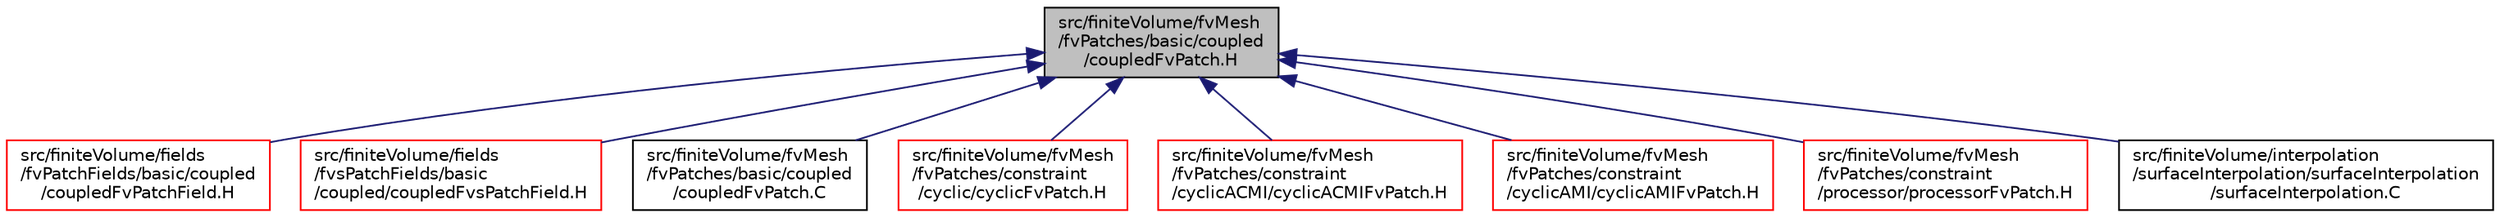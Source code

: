 digraph "src/finiteVolume/fvMesh/fvPatches/basic/coupled/coupledFvPatch.H"
{
  bgcolor="transparent";
  edge [fontname="Helvetica",fontsize="10",labelfontname="Helvetica",labelfontsize="10"];
  node [fontname="Helvetica",fontsize="10",shape=record];
  Node1 [label="src/finiteVolume/fvMesh\l/fvPatches/basic/coupled\l/coupledFvPatch.H",height=0.2,width=0.4,color="black", fillcolor="grey75", style="filled", fontcolor="black"];
  Node1 -> Node2 [dir="back",color="midnightblue",fontsize="10",style="solid",fontname="Helvetica"];
  Node2 [label="src/finiteVolume/fields\l/fvPatchFields/basic/coupled\l/coupledFvPatchField.H",height=0.2,width=0.4,color="red",URL="$a05280.html"];
  Node1 -> Node3 [dir="back",color="midnightblue",fontsize="10",style="solid",fontname="Helvetica"];
  Node3 [label="src/finiteVolume/fields\l/fvsPatchFields/basic\l/coupled/coupledFvsPatchField.H",height=0.2,width=0.4,color="red",URL="$a05651.html"];
  Node1 -> Node4 [dir="back",color="midnightblue",fontsize="10",style="solid",fontname="Helvetica"];
  Node4 [label="src/finiteVolume/fvMesh\l/fvPatches/basic/coupled\l/coupledFvPatch.C",height=0.2,width=0.4,color="black",URL="$a06011.html"];
  Node1 -> Node5 [dir="back",color="midnightblue",fontsize="10",style="solid",fontname="Helvetica"];
  Node5 [label="src/finiteVolume/fvMesh\l/fvPatches/constraint\l/cyclic/cyclicFvPatch.H",height=0.2,width=0.4,color="red",URL="$a06016.html"];
  Node1 -> Node6 [dir="back",color="midnightblue",fontsize="10",style="solid",fontname="Helvetica"];
  Node6 [label="src/finiteVolume/fvMesh\l/fvPatches/constraint\l/cyclicACMI/cyclicACMIFvPatch.H",height=0.2,width=0.4,color="red",URL="$a06018.html"];
  Node1 -> Node7 [dir="back",color="midnightblue",fontsize="10",style="solid",fontname="Helvetica"];
  Node7 [label="src/finiteVolume/fvMesh\l/fvPatches/constraint\l/cyclicAMI/cyclicAMIFvPatch.H",height=0.2,width=0.4,color="red",URL="$a06020.html"];
  Node1 -> Node8 [dir="back",color="midnightblue",fontsize="10",style="solid",fontname="Helvetica"];
  Node8 [label="src/finiteVolume/fvMesh\l/fvPatches/constraint\l/processor/processorFvPatch.H",height=0.2,width=0.4,color="red",URL="$a06028.html"];
  Node1 -> Node9 [dir="back",color="midnightblue",fontsize="10",style="solid",fontname="Helvetica"];
  Node9 [label="src/finiteVolume/interpolation\l/surfaceInterpolation/surfaceInterpolation\l/surfaceInterpolation.C",height=0.2,width=0.4,color="black",URL="$a06273.html",tooltip="Cell to face interpolation scheme. Included in fvMesh. "];
}
